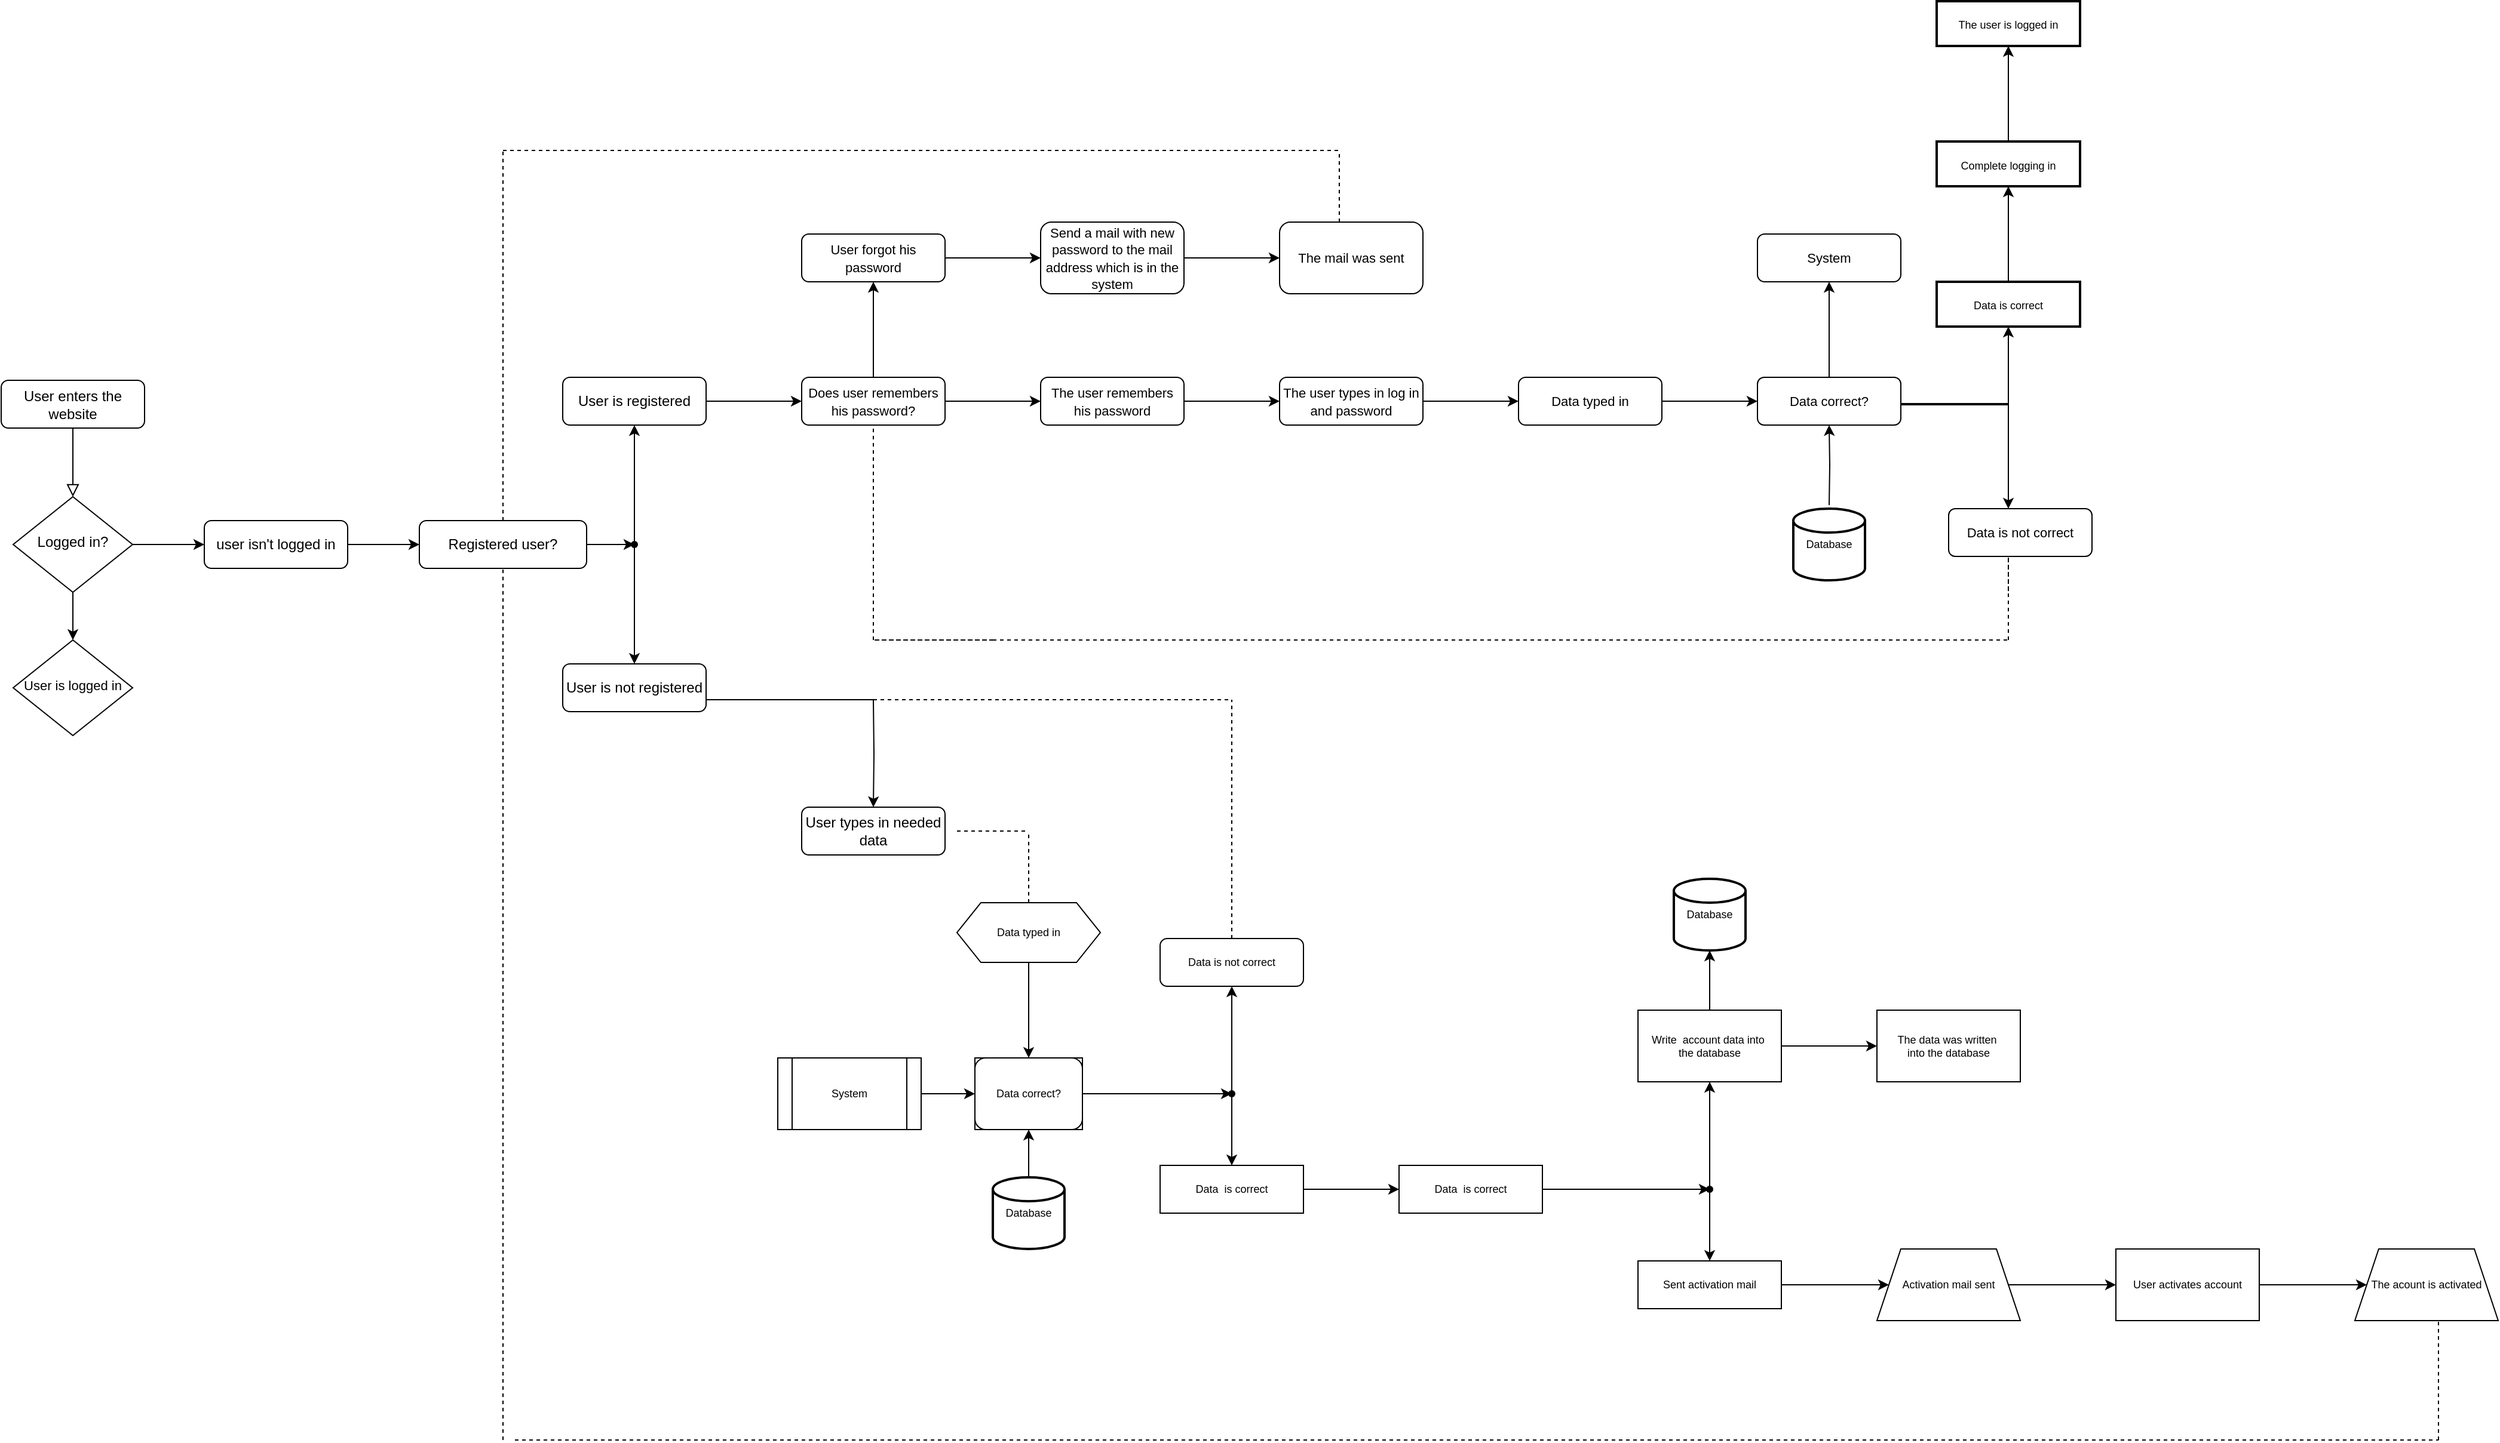 <mxfile version="17.4.6" type="github">
  <diagram id="C5RBs43oDa-KdzZeNtuy" name="Page-1">
    <mxGraphModel dx="1065" dy="3756" grid="1" gridSize="10" guides="1" tooltips="1" connect="1" arrows="1" fold="1" page="1" pageScale="1" pageWidth="2339" pageHeight="3300" background="none" math="0" shadow="0">
      <root>
        <mxCell id="WIyWlLk6GJQsqaUBKTNV-0" />
        <mxCell id="WIyWlLk6GJQsqaUBKTNV-1" parent="WIyWlLk6GJQsqaUBKTNV-0" />
        <mxCell id="WIyWlLk6GJQsqaUBKTNV-2" value="" style="rounded=0;html=1;jettySize=auto;orthogonalLoop=1;fontSize=11;endArrow=block;endFill=0;endSize=8;strokeWidth=1;shadow=0;labelBackgroundColor=none;edgeStyle=orthogonalEdgeStyle;" parent="WIyWlLk6GJQsqaUBKTNV-1" source="WIyWlLk6GJQsqaUBKTNV-3" target="WIyWlLk6GJQsqaUBKTNV-6" edge="1">
          <mxGeometry relative="1" as="geometry" />
        </mxCell>
        <mxCell id="WIyWlLk6GJQsqaUBKTNV-3" value="User enters the website" style="rounded=1;whiteSpace=wrap;html=1;fontSize=12;glass=0;strokeWidth=1;shadow=0;" parent="WIyWlLk6GJQsqaUBKTNV-1" vertex="1">
          <mxGeometry x="50" y="72.5" width="120" height="40" as="geometry" />
        </mxCell>
        <mxCell id="vPx18XES60b5-4TH0gW--132" value="" style="edgeStyle=orthogonalEdgeStyle;rounded=0;orthogonalLoop=1;jettySize=auto;html=1;fontSize=9;" edge="1" parent="WIyWlLk6GJQsqaUBKTNV-1" source="WIyWlLk6GJQsqaUBKTNV-6" target="WIyWlLk6GJQsqaUBKTNV-7">
          <mxGeometry relative="1" as="geometry" />
        </mxCell>
        <mxCell id="vPx18XES60b5-4TH0gW--133" value="" style="edgeStyle=orthogonalEdgeStyle;rounded=0;orthogonalLoop=1;jettySize=auto;html=1;fontSize=9;" edge="1" parent="WIyWlLk6GJQsqaUBKTNV-1" source="WIyWlLk6GJQsqaUBKTNV-6" target="WIyWlLk6GJQsqaUBKTNV-10">
          <mxGeometry relative="1" as="geometry" />
        </mxCell>
        <mxCell id="WIyWlLk6GJQsqaUBKTNV-6" value="Logged in?" style="rhombus;whiteSpace=wrap;html=1;shadow=0;fontFamily=Helvetica;fontSize=12;align=center;strokeWidth=1;spacing=6;spacingTop=-4;" parent="WIyWlLk6GJQsqaUBKTNV-1" vertex="1">
          <mxGeometry x="60" y="170" width="100" height="80" as="geometry" />
        </mxCell>
        <mxCell id="vPx18XES60b5-4TH0gW--8" value="" style="edgeStyle=orthogonalEdgeStyle;rounded=0;orthogonalLoop=1;jettySize=auto;html=1;fontSize=11;" edge="1" parent="WIyWlLk6GJQsqaUBKTNV-1" source="WIyWlLk6GJQsqaUBKTNV-7" target="vPx18XES60b5-4TH0gW--7">
          <mxGeometry relative="1" as="geometry" />
        </mxCell>
        <mxCell id="WIyWlLk6GJQsqaUBKTNV-7" value="user isn&#39;t logged in" style="rounded=1;whiteSpace=wrap;html=1;fontSize=12;glass=0;strokeWidth=1;shadow=0;" parent="WIyWlLk6GJQsqaUBKTNV-1" vertex="1">
          <mxGeometry x="220" y="190" width="120" height="40" as="geometry" />
        </mxCell>
        <mxCell id="WIyWlLk6GJQsqaUBKTNV-10" value="&lt;font style=&quot;font-size: 11px&quot;&gt;User is logged in&lt;/font&gt;" style="rhombus;whiteSpace=wrap;html=1;shadow=0;fontFamily=Helvetica;fontSize=12;align=center;strokeWidth=1;spacing=6;spacingTop=-4;" parent="WIyWlLk6GJQsqaUBKTNV-1" vertex="1">
          <mxGeometry x="60" y="290" width="100" height="80" as="geometry" />
        </mxCell>
        <mxCell id="vPx18XES60b5-4TH0gW--136" value="" style="edgeStyle=orthogonalEdgeStyle;rounded=0;orthogonalLoop=1;jettySize=auto;html=1;fontSize=9;" edge="1" parent="WIyWlLk6GJQsqaUBKTNV-1" source="vPx18XES60b5-4TH0gW--7" target="vPx18XES60b5-4TH0gW--135">
          <mxGeometry relative="1" as="geometry" />
        </mxCell>
        <mxCell id="vPx18XES60b5-4TH0gW--7" value="Registered user?" style="rounded=1;whiteSpace=wrap;html=1;fontSize=12;glass=0;strokeWidth=1;shadow=0;" vertex="1" parent="WIyWlLk6GJQsqaUBKTNV-1">
          <mxGeometry x="400" y="190" width="140" height="40" as="geometry" />
        </mxCell>
        <mxCell id="vPx18XES60b5-4TH0gW--12" value="" style="edgeStyle=orthogonalEdgeStyle;rounded=0;orthogonalLoop=1;jettySize=auto;html=1;fontSize=11;" edge="1" parent="WIyWlLk6GJQsqaUBKTNV-1" source="vPx18XES60b5-4TH0gW--9" target="vPx18XES60b5-4TH0gW--11">
          <mxGeometry relative="1" as="geometry">
            <Array as="points">
              <mxPoint x="710" y="90" />
              <mxPoint x="710" y="90" />
            </Array>
          </mxGeometry>
        </mxCell>
        <mxCell id="vPx18XES60b5-4TH0gW--9" value="User is registered" style="rounded=1;whiteSpace=wrap;html=1;fontSize=12;glass=0;strokeWidth=1;shadow=0;" vertex="1" parent="WIyWlLk6GJQsqaUBKTNV-1">
          <mxGeometry x="520" y="70" width="120" height="40" as="geometry" />
        </mxCell>
        <mxCell id="vPx18XES60b5-4TH0gW--14" value="" style="edgeStyle=orthogonalEdgeStyle;rounded=0;orthogonalLoop=1;jettySize=auto;html=1;fontSize=11;" edge="1" parent="WIyWlLk6GJQsqaUBKTNV-1" source="vPx18XES60b5-4TH0gW--11" target="vPx18XES60b5-4TH0gW--13">
          <mxGeometry relative="1" as="geometry" />
        </mxCell>
        <mxCell id="vPx18XES60b5-4TH0gW--22" value="" style="edgeStyle=orthogonalEdgeStyle;rounded=0;orthogonalLoop=1;jettySize=auto;html=1;fontSize=9;" edge="1" parent="WIyWlLk6GJQsqaUBKTNV-1" source="vPx18XES60b5-4TH0gW--11" target="vPx18XES60b5-4TH0gW--21">
          <mxGeometry relative="1" as="geometry" />
        </mxCell>
        <mxCell id="vPx18XES60b5-4TH0gW--11" value="&lt;font style=&quot;font-size: 11px&quot;&gt;Does user remembers his password?&lt;/font&gt;" style="rounded=1;whiteSpace=wrap;html=1;fontSize=12;glass=0;strokeWidth=1;shadow=0;" vertex="1" parent="WIyWlLk6GJQsqaUBKTNV-1">
          <mxGeometry x="720" y="70" width="120" height="40" as="geometry" />
        </mxCell>
        <mxCell id="vPx18XES60b5-4TH0gW--16" value="" style="edgeStyle=orthogonalEdgeStyle;rounded=0;orthogonalLoop=1;jettySize=auto;html=1;fontSize=11;" edge="1" parent="WIyWlLk6GJQsqaUBKTNV-1" source="vPx18XES60b5-4TH0gW--13" target="vPx18XES60b5-4TH0gW--15">
          <mxGeometry relative="1" as="geometry" />
        </mxCell>
        <mxCell id="vPx18XES60b5-4TH0gW--13" value="&lt;font style=&quot;font-size: 11px&quot;&gt;User forgot his password&lt;/font&gt;" style="rounded=1;whiteSpace=wrap;html=1;fontSize=12;glass=0;strokeWidth=1;shadow=0;" vertex="1" parent="WIyWlLk6GJQsqaUBKTNV-1">
          <mxGeometry x="720" y="-50" width="120" height="40" as="geometry" />
        </mxCell>
        <mxCell id="vPx18XES60b5-4TH0gW--18" value="" style="edgeStyle=orthogonalEdgeStyle;rounded=0;orthogonalLoop=1;jettySize=auto;html=1;fontSize=9;" edge="1" parent="WIyWlLk6GJQsqaUBKTNV-1" source="vPx18XES60b5-4TH0gW--15" target="vPx18XES60b5-4TH0gW--17">
          <mxGeometry relative="1" as="geometry" />
        </mxCell>
        <mxCell id="vPx18XES60b5-4TH0gW--15" value="&lt;span style=&quot;font-size: 11px&quot;&gt;Send a mail with new password&amp;nbsp;&lt;/span&gt;&lt;span style=&quot;font-size: 11px&quot;&gt;to the mail address&amp;nbsp;which is in the system&lt;/span&gt;" style="rounded=1;whiteSpace=wrap;html=1;fontSize=12;glass=0;strokeWidth=1;shadow=0;" vertex="1" parent="WIyWlLk6GJQsqaUBKTNV-1">
          <mxGeometry x="920" y="-60" width="120" height="60" as="geometry" />
        </mxCell>
        <mxCell id="vPx18XES60b5-4TH0gW--17" value="&lt;span style=&quot;font-size: 11px&quot;&gt;The mail was sent&lt;/span&gt;" style="rounded=1;whiteSpace=wrap;html=1;fontSize=12;glass=0;strokeWidth=1;shadow=0;" vertex="1" parent="WIyWlLk6GJQsqaUBKTNV-1">
          <mxGeometry x="1120" y="-60" width="120" height="60" as="geometry" />
        </mxCell>
        <mxCell id="vPx18XES60b5-4TH0gW--24" value="" style="edgeStyle=orthogonalEdgeStyle;rounded=0;orthogonalLoop=1;jettySize=auto;html=1;fontSize=9;" edge="1" parent="WIyWlLk6GJQsqaUBKTNV-1" source="vPx18XES60b5-4TH0gW--21" target="vPx18XES60b5-4TH0gW--23">
          <mxGeometry relative="1" as="geometry" />
        </mxCell>
        <mxCell id="vPx18XES60b5-4TH0gW--21" value="&lt;font style=&quot;font-size: 11px&quot;&gt;The user remembers his password&lt;/font&gt;" style="rounded=1;whiteSpace=wrap;html=1;fontSize=12;glass=0;strokeWidth=1;shadow=0;" vertex="1" parent="WIyWlLk6GJQsqaUBKTNV-1">
          <mxGeometry x="920" y="70" width="120" height="40" as="geometry" />
        </mxCell>
        <mxCell id="vPx18XES60b5-4TH0gW--26" value="" style="edgeStyle=orthogonalEdgeStyle;rounded=0;orthogonalLoop=1;jettySize=auto;html=1;fontSize=9;" edge="1" parent="WIyWlLk6GJQsqaUBKTNV-1" source="vPx18XES60b5-4TH0gW--23" target="vPx18XES60b5-4TH0gW--25">
          <mxGeometry relative="1" as="geometry" />
        </mxCell>
        <mxCell id="vPx18XES60b5-4TH0gW--23" value="&lt;font style=&quot;font-size: 11px&quot;&gt;The user types in log in and password&lt;/font&gt;" style="rounded=1;whiteSpace=wrap;html=1;fontSize=12;glass=0;strokeWidth=1;shadow=0;" vertex="1" parent="WIyWlLk6GJQsqaUBKTNV-1">
          <mxGeometry x="1120" y="70" width="120" height="40" as="geometry" />
        </mxCell>
        <mxCell id="vPx18XES60b5-4TH0gW--28" value="" style="edgeStyle=orthogonalEdgeStyle;rounded=0;orthogonalLoop=1;jettySize=auto;html=1;fontSize=9;" edge="1" parent="WIyWlLk6GJQsqaUBKTNV-1" source="vPx18XES60b5-4TH0gW--25" target="vPx18XES60b5-4TH0gW--27">
          <mxGeometry relative="1" as="geometry" />
        </mxCell>
        <mxCell id="vPx18XES60b5-4TH0gW--25" value="&lt;font style=&quot;font-size: 11px&quot;&gt;Data typed in&lt;/font&gt;" style="rounded=1;whiteSpace=wrap;html=1;fontSize=12;glass=0;strokeWidth=1;shadow=0;" vertex="1" parent="WIyWlLk6GJQsqaUBKTNV-1">
          <mxGeometry x="1320" y="70" width="120" height="40" as="geometry" />
        </mxCell>
        <mxCell id="vPx18XES60b5-4TH0gW--39" value="" style="edgeStyle=orthogonalEdgeStyle;rounded=0;orthogonalLoop=1;jettySize=auto;html=1;fontSize=9;" edge="1" parent="WIyWlLk6GJQsqaUBKTNV-1" source="vPx18XES60b5-4TH0gW--27" target="vPx18XES60b5-4TH0gW--38">
          <mxGeometry relative="1" as="geometry" />
        </mxCell>
        <mxCell id="vPx18XES60b5-4TH0gW--27" value="&lt;span style=&quot;font-size: 11px&quot;&gt;Data correct?&lt;/span&gt;" style="rounded=1;whiteSpace=wrap;html=1;fontSize=12;glass=0;strokeWidth=1;shadow=0;arcSize=14;" vertex="1" parent="WIyWlLk6GJQsqaUBKTNV-1">
          <mxGeometry x="1520" y="70" width="120" height="40" as="geometry" />
        </mxCell>
        <mxCell id="vPx18XES60b5-4TH0gW--37" value="" style="edgeStyle=orthogonalEdgeStyle;rounded=0;orthogonalLoop=1;jettySize=auto;html=1;fontSize=9;" edge="1" parent="WIyWlLk6GJQsqaUBKTNV-1" target="vPx18XES60b5-4TH0gW--27">
          <mxGeometry relative="1" as="geometry">
            <mxPoint x="1580.0" y="177.0" as="sourcePoint" />
          </mxGeometry>
        </mxCell>
        <mxCell id="vPx18XES60b5-4TH0gW--38" value="&lt;span style=&quot;font-size: 11px&quot;&gt;System&lt;/span&gt;" style="rounded=1;whiteSpace=wrap;html=1;fontSize=12;glass=0;strokeWidth=1;shadow=0;" vertex="1" parent="WIyWlLk6GJQsqaUBKTNV-1">
          <mxGeometry x="1520" y="-50" width="120" height="40" as="geometry" />
        </mxCell>
        <mxCell id="vPx18XES60b5-4TH0gW--55" value="" style="edgeStyle=orthogonalEdgeStyle;rounded=0;orthogonalLoop=1;jettySize=auto;html=1;fontSize=9;exitX=1;exitY=0.5;exitDx=0;exitDy=0;exitPerimeter=0;" edge="1" parent="WIyWlLk6GJQsqaUBKTNV-1" source="vPx18XES60b5-4TH0gW--48">
          <mxGeometry relative="1" as="geometry">
            <mxPoint x="1730" y="180" as="targetPoint" />
            <Array as="points">
              <mxPoint x="1730" y="120" />
              <mxPoint x="1730" y="120" />
            </Array>
          </mxGeometry>
        </mxCell>
        <mxCell id="vPx18XES60b5-4TH0gW--64" value="" style="edgeStyle=orthogonalEdgeStyle;rounded=0;orthogonalLoop=1;jettySize=auto;html=1;fontSize=9;exitX=1;exitY=0.5;exitDx=0;exitDy=0;exitPerimeter=0;" edge="1" parent="WIyWlLk6GJQsqaUBKTNV-1" source="vPx18XES60b5-4TH0gW--48" target="vPx18XES60b5-4TH0gW--63">
          <mxGeometry relative="1" as="geometry">
            <Array as="points">
              <mxPoint x="1730" y="80" />
              <mxPoint x="1730" y="80" />
            </Array>
          </mxGeometry>
        </mxCell>
        <mxCell id="vPx18XES60b5-4TH0gW--48" value="" style="line;strokeWidth=2;html=1;labelBackgroundColor=#FFFFFF;fontSize=9;" vertex="1" parent="WIyWlLk6GJQsqaUBKTNV-1">
          <mxGeometry x="1640" y="85" width="90" height="15" as="geometry" />
        </mxCell>
        <mxCell id="vPx18XES60b5-4TH0gW--53" value="Database" style="strokeWidth=2;html=1;shape=mxgraph.flowchart.database;whiteSpace=wrap;labelBackgroundColor=#FFFFFF;fontSize=9;" vertex="1" parent="WIyWlLk6GJQsqaUBKTNV-1">
          <mxGeometry x="1550" y="180" width="60" height="60" as="geometry" />
        </mxCell>
        <mxCell id="vPx18XES60b5-4TH0gW--59" value="&lt;span style=&quot;font-size: 11px&quot;&gt;Data is not correct&lt;/span&gt;" style="rounded=1;whiteSpace=wrap;html=1;fontSize=12;glass=0;strokeWidth=1;shadow=0;arcSize=14;" vertex="1" parent="WIyWlLk6GJQsqaUBKTNV-1">
          <mxGeometry x="1680" y="180" width="120" height="40" as="geometry" />
        </mxCell>
        <mxCell id="vPx18XES60b5-4TH0gW--67" value="" style="edgeStyle=orthogonalEdgeStyle;rounded=0;orthogonalLoop=1;jettySize=auto;html=1;fontSize=9;" edge="1" parent="WIyWlLk6GJQsqaUBKTNV-1" source="vPx18XES60b5-4TH0gW--63" target="vPx18XES60b5-4TH0gW--66">
          <mxGeometry relative="1" as="geometry" />
        </mxCell>
        <mxCell id="vPx18XES60b5-4TH0gW--63" value="Data is correct" style="whiteSpace=wrap;html=1;fontSize=9;verticalAlign=top;strokeWidth=2;labelBackgroundColor=#FFFFFF;spacingTop=8;" vertex="1" parent="WIyWlLk6GJQsqaUBKTNV-1">
          <mxGeometry x="1670" y="-10" width="120" height="37.5" as="geometry" />
        </mxCell>
        <mxCell id="vPx18XES60b5-4TH0gW--69" value="" style="edgeStyle=orthogonalEdgeStyle;rounded=0;orthogonalLoop=1;jettySize=auto;html=1;fontSize=9;" edge="1" parent="WIyWlLk6GJQsqaUBKTNV-1" source="vPx18XES60b5-4TH0gW--66" target="vPx18XES60b5-4TH0gW--68">
          <mxGeometry relative="1" as="geometry" />
        </mxCell>
        <mxCell id="vPx18XES60b5-4TH0gW--66" value="Complete logging in" style="whiteSpace=wrap;html=1;fontSize=9;verticalAlign=top;strokeWidth=2;labelBackgroundColor=#FFFFFF;spacingTop=8;" vertex="1" parent="WIyWlLk6GJQsqaUBKTNV-1">
          <mxGeometry x="1670" y="-127.5" width="120" height="37.5" as="geometry" />
        </mxCell>
        <mxCell id="vPx18XES60b5-4TH0gW--68" value="The user is logged in" style="whiteSpace=wrap;html=1;fontSize=9;verticalAlign=top;strokeWidth=2;labelBackgroundColor=#FFFFFF;spacingTop=8;" vertex="1" parent="WIyWlLk6GJQsqaUBKTNV-1">
          <mxGeometry x="1670" y="-245" width="120" height="37.5" as="geometry" />
        </mxCell>
        <mxCell id="vPx18XES60b5-4TH0gW--73" value="" style="endArrow=none;dashed=1;html=1;rounded=0;fontSize=9;" edge="1" parent="WIyWlLk6GJQsqaUBKTNV-1">
          <mxGeometry width="50" height="50" relative="1" as="geometry">
            <mxPoint x="1730" y="290" as="sourcePoint" />
            <mxPoint x="1730" y="250" as="targetPoint" />
            <Array as="points">
              <mxPoint x="1730" y="220" />
            </Array>
          </mxGeometry>
        </mxCell>
        <mxCell id="vPx18XES60b5-4TH0gW--74" value="" style="endArrow=none;dashed=1;html=1;rounded=0;fontSize=9;" edge="1" parent="WIyWlLk6GJQsqaUBKTNV-1">
          <mxGeometry width="50" height="50" relative="1" as="geometry">
            <mxPoint x="880" y="290" as="sourcePoint" />
            <mxPoint x="1730" y="290" as="targetPoint" />
          </mxGeometry>
        </mxCell>
        <mxCell id="vPx18XES60b5-4TH0gW--75" value="" style="endArrow=none;dashed=1;html=1;rounded=0;fontSize=9;" edge="1" parent="WIyWlLk6GJQsqaUBKTNV-1">
          <mxGeometry width="50" height="50" relative="1" as="geometry">
            <mxPoint x="880" y="290" as="sourcePoint" />
            <mxPoint x="880" y="290" as="targetPoint" />
            <Array as="points">
              <mxPoint x="780" y="290" />
            </Array>
          </mxGeometry>
        </mxCell>
        <mxCell id="vPx18XES60b5-4TH0gW--76" value="" style="endArrow=none;dashed=1;html=1;rounded=0;fontSize=9;entryX=0.5;entryY=1;entryDx=0;entryDy=0;" edge="1" parent="WIyWlLk6GJQsqaUBKTNV-1" target="vPx18XES60b5-4TH0gW--11">
          <mxGeometry width="50" height="50" relative="1" as="geometry">
            <mxPoint x="780" y="290" as="sourcePoint" />
            <mxPoint x="755" y="120" as="targetPoint" />
          </mxGeometry>
        </mxCell>
        <mxCell id="vPx18XES60b5-4TH0gW--77" value="User is not registered" style="rounded=1;whiteSpace=wrap;html=1;fontSize=12;glass=0;strokeWidth=1;shadow=0;" vertex="1" parent="WIyWlLk6GJQsqaUBKTNV-1">
          <mxGeometry x="520" y="310" width="120" height="40" as="geometry" />
        </mxCell>
        <mxCell id="vPx18XES60b5-4TH0gW--82" value="" style="edgeStyle=orthogonalEdgeStyle;rounded=0;orthogonalLoop=1;jettySize=auto;html=1;fontSize=9;" edge="1" parent="WIyWlLk6GJQsqaUBKTNV-1" target="vPx18XES60b5-4TH0gW--81">
          <mxGeometry relative="1" as="geometry">
            <mxPoint x="780" y="340" as="sourcePoint" />
          </mxGeometry>
        </mxCell>
        <mxCell id="vPx18XES60b5-4TH0gW--81" value="User types in needed data" style="rounded=1;whiteSpace=wrap;html=1;fontSize=12;glass=0;strokeWidth=1;shadow=0;" vertex="1" parent="WIyWlLk6GJQsqaUBKTNV-1">
          <mxGeometry x="720" y="430" width="120" height="40" as="geometry" />
        </mxCell>
        <mxCell id="vPx18XES60b5-4TH0gW--83" value="" style="endArrow=none;dashed=1;html=1;rounded=0;fontSize=9;" edge="1" parent="WIyWlLk6GJQsqaUBKTNV-1">
          <mxGeometry width="50" height="50" relative="1" as="geometry">
            <mxPoint x="850" y="450" as="sourcePoint" />
            <mxPoint x="910" y="450" as="targetPoint" />
            <Array as="points">
              <mxPoint x="880" y="450" />
            </Array>
          </mxGeometry>
        </mxCell>
        <mxCell id="vPx18XES60b5-4TH0gW--84" value="" style="endArrow=none;dashed=1;html=1;rounded=0;fontSize=9;" edge="1" parent="WIyWlLk6GJQsqaUBKTNV-1">
          <mxGeometry width="50" height="50" relative="1" as="geometry">
            <mxPoint x="910" y="510" as="sourcePoint" />
            <mxPoint x="910" y="450" as="targetPoint" />
          </mxGeometry>
        </mxCell>
        <mxCell id="vPx18XES60b5-4TH0gW--87" value="" style="edgeStyle=orthogonalEdgeStyle;rounded=0;orthogonalLoop=1;jettySize=auto;html=1;fontSize=9;" edge="1" parent="WIyWlLk6GJQsqaUBKTNV-1" source="vPx18XES60b5-4TH0gW--85" target="vPx18XES60b5-4TH0gW--86">
          <mxGeometry relative="1" as="geometry" />
        </mxCell>
        <mxCell id="vPx18XES60b5-4TH0gW--85" value="Data typed in" style="shape=hexagon;perimeter=hexagonPerimeter2;whiteSpace=wrap;html=1;fixedSize=1;labelBackgroundColor=#FFFFFF;fontSize=9;" vertex="1" parent="WIyWlLk6GJQsqaUBKTNV-1">
          <mxGeometry x="850" y="510" width="120" height="50" as="geometry" />
        </mxCell>
        <mxCell id="vPx18XES60b5-4TH0gW--86" value="Data correct?" style="shape=process;whiteSpace=wrap;html=1;backgroundOutline=1;fontSize=9;labelBackgroundColor=#FFFFFF;" vertex="1" parent="WIyWlLk6GJQsqaUBKTNV-1">
          <mxGeometry x="865" y="640" width="90" height="60" as="geometry" />
        </mxCell>
        <mxCell id="vPx18XES60b5-4TH0gW--94" value="" style="edgeStyle=orthogonalEdgeStyle;rounded=0;orthogonalLoop=1;jettySize=auto;html=1;fontSize=9;" edge="1" parent="WIyWlLk6GJQsqaUBKTNV-1" source="vPx18XES60b5-4TH0gW--88" target="vPx18XES60b5-4TH0gW--93">
          <mxGeometry relative="1" as="geometry" />
        </mxCell>
        <mxCell id="vPx18XES60b5-4TH0gW--88" value="Data correct?" style="rounded=1;whiteSpace=wrap;html=1;labelBackgroundColor=#FFFFFF;fontSize=9;" vertex="1" parent="WIyWlLk6GJQsqaUBKTNV-1">
          <mxGeometry x="865" y="640" width="90" height="60" as="geometry" />
        </mxCell>
        <mxCell id="vPx18XES60b5-4TH0gW--90" value="" style="edgeStyle=orthogonalEdgeStyle;rounded=0;orthogonalLoop=1;jettySize=auto;html=1;fontSize=9;" edge="1" parent="WIyWlLk6GJQsqaUBKTNV-1" source="vPx18XES60b5-4TH0gW--89" target="vPx18XES60b5-4TH0gW--88">
          <mxGeometry relative="1" as="geometry" />
        </mxCell>
        <mxCell id="vPx18XES60b5-4TH0gW--89" value="System" style="shape=process;whiteSpace=wrap;html=1;backgroundOutline=1;labelBackgroundColor=#FFFFFF;fontSize=9;" vertex="1" parent="WIyWlLk6GJQsqaUBKTNV-1">
          <mxGeometry x="700" y="640" width="120" height="60" as="geometry" />
        </mxCell>
        <mxCell id="vPx18XES60b5-4TH0gW--92" value="" style="edgeStyle=orthogonalEdgeStyle;rounded=0;orthogonalLoop=1;jettySize=auto;html=1;fontSize=9;" edge="1" parent="WIyWlLk6GJQsqaUBKTNV-1" source="vPx18XES60b5-4TH0gW--91" target="vPx18XES60b5-4TH0gW--88">
          <mxGeometry relative="1" as="geometry" />
        </mxCell>
        <mxCell id="vPx18XES60b5-4TH0gW--91" value="Database" style="strokeWidth=2;html=1;shape=mxgraph.flowchart.database;whiteSpace=wrap;labelBackgroundColor=#FFFFFF;fontSize=9;" vertex="1" parent="WIyWlLk6GJQsqaUBKTNV-1">
          <mxGeometry x="880" y="740" width="60" height="60" as="geometry" />
        </mxCell>
        <mxCell id="vPx18XES60b5-4TH0gW--98" value="" style="edgeStyle=orthogonalEdgeStyle;rounded=0;orthogonalLoop=1;jettySize=auto;html=1;fontSize=9;" edge="1" parent="WIyWlLk6GJQsqaUBKTNV-1" source="vPx18XES60b5-4TH0gW--93" target="vPx18XES60b5-4TH0gW--97">
          <mxGeometry relative="1" as="geometry" />
        </mxCell>
        <mxCell id="vPx18XES60b5-4TH0gW--100" value="" style="edgeStyle=orthogonalEdgeStyle;rounded=0;orthogonalLoop=1;jettySize=auto;html=1;fontSize=9;" edge="1" parent="WIyWlLk6GJQsqaUBKTNV-1" source="vPx18XES60b5-4TH0gW--93">
          <mxGeometry relative="1" as="geometry">
            <mxPoint x="1080" y="580" as="targetPoint" />
          </mxGeometry>
        </mxCell>
        <mxCell id="vPx18XES60b5-4TH0gW--93" value="" style="shape=waypoint;sketch=0;size=6;pointerEvents=1;points=[];fillColor=default;resizable=0;rotatable=0;perimeter=centerPerimeter;snapToPoint=1;fontSize=9;rounded=1;labelBackgroundColor=#FFFFFF;" vertex="1" parent="WIyWlLk6GJQsqaUBKTNV-1">
          <mxGeometry x="1060" y="650" width="40" height="40" as="geometry" />
        </mxCell>
        <mxCell id="vPx18XES60b5-4TH0gW--105" value="" style="edgeStyle=orthogonalEdgeStyle;rounded=0;orthogonalLoop=1;jettySize=auto;html=1;fontSize=9;" edge="1" parent="WIyWlLk6GJQsqaUBKTNV-1" source="vPx18XES60b5-4TH0gW--97" target="vPx18XES60b5-4TH0gW--104">
          <mxGeometry relative="1" as="geometry" />
        </mxCell>
        <mxCell id="vPx18XES60b5-4TH0gW--97" value="Data&amp;nbsp; is correct" style="rounded=0;whiteSpace=wrap;html=1;labelBackgroundColor=#FFFFFF;fontSize=9;" vertex="1" parent="WIyWlLk6GJQsqaUBKTNV-1">
          <mxGeometry x="1020" y="730" width="120" height="40" as="geometry" />
        </mxCell>
        <mxCell id="vPx18XES60b5-4TH0gW--101" value="Data is not correct" style="whiteSpace=wrap;html=1;fontSize=9;sketch=0;rounded=1;labelBackgroundColor=#FFFFFF;" vertex="1" parent="WIyWlLk6GJQsqaUBKTNV-1">
          <mxGeometry x="1020" y="540" width="120" height="40" as="geometry" />
        </mxCell>
        <mxCell id="vPx18XES60b5-4TH0gW--102" value="" style="endArrow=none;dashed=1;html=1;rounded=0;fontSize=9;" edge="1" parent="WIyWlLk6GJQsqaUBKTNV-1">
          <mxGeometry width="50" height="50" relative="1" as="geometry">
            <mxPoint x="1080" y="540" as="sourcePoint" />
            <mxPoint x="1080" y="340" as="targetPoint" />
          </mxGeometry>
        </mxCell>
        <mxCell id="vPx18XES60b5-4TH0gW--103" value="" style="endArrow=none;dashed=1;html=1;rounded=0;fontSize=9;" edge="1" parent="WIyWlLk6GJQsqaUBKTNV-1">
          <mxGeometry width="50" height="50" relative="1" as="geometry">
            <mxPoint x="780" y="340" as="sourcePoint" />
            <mxPoint x="1080" y="340" as="targetPoint" />
          </mxGeometry>
        </mxCell>
        <mxCell id="vPx18XES60b5-4TH0gW--107" value="" style="edgeStyle=orthogonalEdgeStyle;rounded=0;orthogonalLoop=1;jettySize=auto;html=1;fontSize=9;" edge="1" parent="WIyWlLk6GJQsqaUBKTNV-1" source="vPx18XES60b5-4TH0gW--104" target="vPx18XES60b5-4TH0gW--106">
          <mxGeometry relative="1" as="geometry" />
        </mxCell>
        <mxCell id="vPx18XES60b5-4TH0gW--104" value="Data&amp;nbsp; is correct" style="rounded=0;whiteSpace=wrap;html=1;labelBackgroundColor=#FFFFFF;fontSize=9;" vertex="1" parent="WIyWlLk6GJQsqaUBKTNV-1">
          <mxGeometry x="1220" y="730" width="120" height="40" as="geometry" />
        </mxCell>
        <mxCell id="vPx18XES60b5-4TH0gW--111" value="" style="edgeStyle=orthogonalEdgeStyle;rounded=0;orthogonalLoop=1;jettySize=auto;html=1;fontSize=9;" edge="1" parent="WIyWlLk6GJQsqaUBKTNV-1" source="vPx18XES60b5-4TH0gW--106" target="vPx18XES60b5-4TH0gW--110">
          <mxGeometry relative="1" as="geometry" />
        </mxCell>
        <mxCell id="vPx18XES60b5-4TH0gW--123" value="" style="edgeStyle=orthogonalEdgeStyle;rounded=0;orthogonalLoop=1;jettySize=auto;html=1;fontSize=9;" edge="1" parent="WIyWlLk6GJQsqaUBKTNV-1" source="vPx18XES60b5-4TH0gW--106" target="vPx18XES60b5-4TH0gW--122">
          <mxGeometry relative="1" as="geometry" />
        </mxCell>
        <mxCell id="vPx18XES60b5-4TH0gW--106" value="" style="shape=waypoint;sketch=0;size=6;pointerEvents=1;points=[];fillColor=default;resizable=0;rotatable=0;perimeter=centerPerimeter;snapToPoint=1;fontSize=9;rounded=0;labelBackgroundColor=#FFFFFF;" vertex="1" parent="WIyWlLk6GJQsqaUBKTNV-1">
          <mxGeometry x="1460" y="730" width="40" height="40" as="geometry" />
        </mxCell>
        <mxCell id="vPx18XES60b5-4TH0gW--113" value="" style="edgeStyle=orthogonalEdgeStyle;rounded=0;orthogonalLoop=1;jettySize=auto;html=1;fontSize=9;" edge="1" parent="WIyWlLk6GJQsqaUBKTNV-1" source="vPx18XES60b5-4TH0gW--110" target="vPx18XES60b5-4TH0gW--112">
          <mxGeometry relative="1" as="geometry" />
        </mxCell>
        <mxCell id="vPx18XES60b5-4TH0gW--110" value="Sent activation mail" style="rounded=0;whiteSpace=wrap;html=1;labelBackgroundColor=#FFFFFF;fontSize=9;" vertex="1" parent="WIyWlLk6GJQsqaUBKTNV-1">
          <mxGeometry x="1420" y="810" width="120" height="40" as="geometry" />
        </mxCell>
        <mxCell id="vPx18XES60b5-4TH0gW--117" value="" style="edgeStyle=orthogonalEdgeStyle;rounded=0;orthogonalLoop=1;jettySize=auto;html=1;fontSize=9;" edge="1" parent="WIyWlLk6GJQsqaUBKTNV-1" source="vPx18XES60b5-4TH0gW--112" target="vPx18XES60b5-4TH0gW--116">
          <mxGeometry relative="1" as="geometry" />
        </mxCell>
        <mxCell id="vPx18XES60b5-4TH0gW--112" value="Activation mail sent" style="shape=trapezoid;perimeter=trapezoidPerimeter;whiteSpace=wrap;html=1;fixedSize=1;fontSize=9;rounded=0;labelBackgroundColor=#FFFFFF;" vertex="1" parent="WIyWlLk6GJQsqaUBKTNV-1">
          <mxGeometry x="1620" y="800" width="120" height="60" as="geometry" />
        </mxCell>
        <mxCell id="vPx18XES60b5-4TH0gW--119" value="" style="edgeStyle=orthogonalEdgeStyle;rounded=0;orthogonalLoop=1;jettySize=auto;html=1;fontSize=9;" edge="1" parent="WIyWlLk6GJQsqaUBKTNV-1" source="vPx18XES60b5-4TH0gW--116" target="vPx18XES60b5-4TH0gW--118">
          <mxGeometry relative="1" as="geometry" />
        </mxCell>
        <mxCell id="vPx18XES60b5-4TH0gW--116" value="User activates account" style="rounded=0;whiteSpace=wrap;html=1;fontSize=9;labelBackgroundColor=#FFFFFF;" vertex="1" parent="WIyWlLk6GJQsqaUBKTNV-1">
          <mxGeometry x="1820" y="800" width="120" height="60" as="geometry" />
        </mxCell>
        <mxCell id="vPx18XES60b5-4TH0gW--118" value="The acount is activated" style="shape=trapezoid;perimeter=trapezoidPerimeter;whiteSpace=wrap;html=1;fixedSize=1;fontSize=9;rounded=0;labelBackgroundColor=#FFFFFF;" vertex="1" parent="WIyWlLk6GJQsqaUBKTNV-1">
          <mxGeometry x="2020" y="800" width="120" height="60" as="geometry" />
        </mxCell>
        <mxCell id="vPx18XES60b5-4TH0gW--125" value="" style="edgeStyle=orthogonalEdgeStyle;rounded=0;orthogonalLoop=1;jettySize=auto;html=1;fontSize=9;" edge="1" parent="WIyWlLk6GJQsqaUBKTNV-1" source="vPx18XES60b5-4TH0gW--122" target="vPx18XES60b5-4TH0gW--124">
          <mxGeometry relative="1" as="geometry" />
        </mxCell>
        <mxCell id="vPx18XES60b5-4TH0gW--127" value="" style="edgeStyle=orthogonalEdgeStyle;rounded=0;orthogonalLoop=1;jettySize=auto;html=1;fontSize=9;" edge="1" parent="WIyWlLk6GJQsqaUBKTNV-1" source="vPx18XES60b5-4TH0gW--122" target="vPx18XES60b5-4TH0gW--126">
          <mxGeometry relative="1" as="geometry" />
        </mxCell>
        <mxCell id="vPx18XES60b5-4TH0gW--122" value="Write&amp;nbsp; account data into&amp;nbsp;&lt;br&gt;the database" style="whiteSpace=wrap;html=1;fontSize=9;sketch=0;rounded=0;labelBackgroundColor=#FFFFFF;" vertex="1" parent="WIyWlLk6GJQsqaUBKTNV-1">
          <mxGeometry x="1420" y="600" width="120" height="60" as="geometry" />
        </mxCell>
        <mxCell id="vPx18XES60b5-4TH0gW--124" value="Database" style="strokeWidth=2;html=1;shape=mxgraph.flowchart.database;whiteSpace=wrap;labelBackgroundColor=#FFFFFF;fontSize=9;" vertex="1" parent="WIyWlLk6GJQsqaUBKTNV-1">
          <mxGeometry x="1450" y="490" width="60" height="60" as="geometry" />
        </mxCell>
        <mxCell id="vPx18XES60b5-4TH0gW--126" value="The data was written&amp;nbsp;&lt;br&gt;into the database" style="whiteSpace=wrap;html=1;fontSize=9;sketch=0;rounded=0;labelBackgroundColor=#FFFFFF;" vertex="1" parent="WIyWlLk6GJQsqaUBKTNV-1">
          <mxGeometry x="1620" y="600" width="120" height="60" as="geometry" />
        </mxCell>
        <mxCell id="vPx18XES60b5-4TH0gW--128" value="" style="endArrow=none;dashed=1;html=1;rounded=0;fontSize=9;" edge="1" parent="WIyWlLk6GJQsqaUBKTNV-1">
          <mxGeometry width="50" height="50" relative="1" as="geometry">
            <mxPoint x="1170" y="-60" as="sourcePoint" />
            <mxPoint x="1170" y="-120" as="targetPoint" />
          </mxGeometry>
        </mxCell>
        <mxCell id="vPx18XES60b5-4TH0gW--129" value="" style="endArrow=none;dashed=1;html=1;rounded=0;fontSize=9;" edge="1" parent="WIyWlLk6GJQsqaUBKTNV-1">
          <mxGeometry width="50" height="50" relative="1" as="geometry">
            <mxPoint x="470" y="-120" as="sourcePoint" />
            <mxPoint x="1170" y="-120" as="targetPoint" />
          </mxGeometry>
        </mxCell>
        <mxCell id="vPx18XES60b5-4TH0gW--137" value="" style="edgeStyle=orthogonalEdgeStyle;rounded=0;orthogonalLoop=1;jettySize=auto;html=1;fontSize=9;" edge="1" parent="WIyWlLk6GJQsqaUBKTNV-1" source="vPx18XES60b5-4TH0gW--135" target="vPx18XES60b5-4TH0gW--9">
          <mxGeometry relative="1" as="geometry" />
        </mxCell>
        <mxCell id="vPx18XES60b5-4TH0gW--138" value="" style="edgeStyle=orthogonalEdgeStyle;rounded=0;orthogonalLoop=1;jettySize=auto;html=1;fontSize=9;" edge="1" parent="WIyWlLk6GJQsqaUBKTNV-1" source="vPx18XES60b5-4TH0gW--135" target="vPx18XES60b5-4TH0gW--77">
          <mxGeometry relative="1" as="geometry" />
        </mxCell>
        <mxCell id="vPx18XES60b5-4TH0gW--135" value="" style="shape=waypoint;sketch=0;size=6;pointerEvents=1;points=[];fillColor=default;resizable=0;rotatable=0;perimeter=centerPerimeter;snapToPoint=1;rounded=1;glass=0;strokeWidth=1;shadow=0;" vertex="1" parent="WIyWlLk6GJQsqaUBKTNV-1">
          <mxGeometry x="560" y="190" width="40" height="40" as="geometry" />
        </mxCell>
        <mxCell id="vPx18XES60b5-4TH0gW--139" value="" style="endArrow=none;dashed=1;html=1;rounded=0;fontSize=9;exitX=0.5;exitY=0;exitDx=0;exitDy=0;" edge="1" parent="WIyWlLk6GJQsqaUBKTNV-1" source="vPx18XES60b5-4TH0gW--7">
          <mxGeometry width="50" height="50" relative="1" as="geometry">
            <mxPoint x="470" y="180" as="sourcePoint" />
            <mxPoint x="470" y="-120" as="targetPoint" />
          </mxGeometry>
        </mxCell>
        <mxCell id="vPx18XES60b5-4TH0gW--142" value="" style="endArrow=none;dashed=1;html=1;rounded=0;fontSize=9;" edge="1" parent="WIyWlLk6GJQsqaUBKTNV-1">
          <mxGeometry width="50" height="50" relative="1" as="geometry">
            <mxPoint x="2090" y="960" as="sourcePoint" />
            <mxPoint x="2090" y="860" as="targetPoint" />
          </mxGeometry>
        </mxCell>
        <mxCell id="vPx18XES60b5-4TH0gW--143" value="" style="endArrow=none;dashed=1;html=1;rounded=0;fontSize=9;" edge="1" parent="WIyWlLk6GJQsqaUBKTNV-1">
          <mxGeometry width="50" height="50" relative="1" as="geometry">
            <mxPoint x="480" y="960" as="sourcePoint" />
            <mxPoint x="2090" y="960" as="targetPoint" />
          </mxGeometry>
        </mxCell>
        <mxCell id="vPx18XES60b5-4TH0gW--144" value="" style="endArrow=none;dashed=1;html=1;rounded=0;fontSize=9;entryX=0.5;entryY=1;entryDx=0;entryDy=0;" edge="1" parent="WIyWlLk6GJQsqaUBKTNV-1" target="vPx18XES60b5-4TH0gW--7">
          <mxGeometry width="50" height="50" relative="1" as="geometry">
            <mxPoint x="470" y="960" as="sourcePoint" />
            <mxPoint x="440" y="340" as="targetPoint" />
            <Array as="points">
              <mxPoint x="470" y="860" />
              <mxPoint x="470" y="750" />
              <mxPoint x="470" y="530" />
              <mxPoint x="470" y="490" />
              <mxPoint x="470" y="400" />
            </Array>
          </mxGeometry>
        </mxCell>
        <mxCell id="vPx18XES60b5-4TH0gW--146" value="" style="endArrow=none;html=1;rounded=0;fontSize=9;" edge="1" parent="WIyWlLk6GJQsqaUBKTNV-1">
          <mxGeometry width="50" height="50" relative="1" as="geometry">
            <mxPoint x="640" y="340" as="sourcePoint" />
            <mxPoint x="780" y="340" as="targetPoint" />
          </mxGeometry>
        </mxCell>
      </root>
    </mxGraphModel>
  </diagram>
</mxfile>
